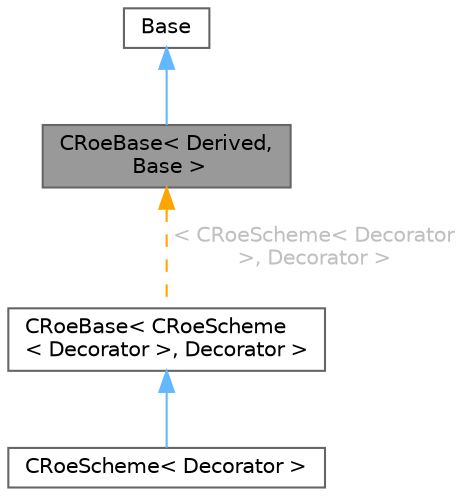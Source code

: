digraph "CRoeBase&lt; Derived, Base &gt;"
{
 // LATEX_PDF_SIZE
  bgcolor="transparent";
  edge [fontname=Helvetica,fontsize=10,labelfontname=Helvetica,labelfontsize=10];
  node [fontname=Helvetica,fontsize=10,shape=box,height=0.2,width=0.4];
  Node1 [id="Node000001",label="CRoeBase\< Derived,\l Base \>",height=0.2,width=0.4,color="gray40", fillcolor="grey60", style="filled", fontcolor="black",tooltip="Base class for Roe schemes, derived classes implement the dissipation term in a const \"finalizeFlux\" ..."];
  Node2 -> Node1 [id="edge1_Node000001_Node000002",dir="back",color="steelblue1",style="solid",tooltip=" "];
  Node2 [id="Node000002",label="Base",height=0.2,width=0.4,color="gray40", fillcolor="white", style="filled",tooltip=" "];
  Node1 -> Node3 [id="edge2_Node000001_Node000003",dir="back",color="orange",style="dashed",tooltip=" ",label=" \< CRoeScheme\< Decorator\l \>, Decorator \>",fontcolor="grey" ];
  Node3 [id="Node000003",label="CRoeBase\< CRoeScheme\l\< Decorator \>, Decorator \>",height=0.2,width=0.4,color="gray40", fillcolor="white", style="filled",URL="$classCRoeBase.html",tooltip=" "];
  Node3 -> Node4 [id="edge3_Node000003_Node000004",dir="back",color="steelblue1",style="solid",tooltip=" "];
  Node4 [id="Node000004",label="CRoeScheme\< Decorator \>",height=0.2,width=0.4,color="gray40", fillcolor="white", style="filled",URL="$classCRoeScheme.html",tooltip="Classical Roe scheme."];
}
